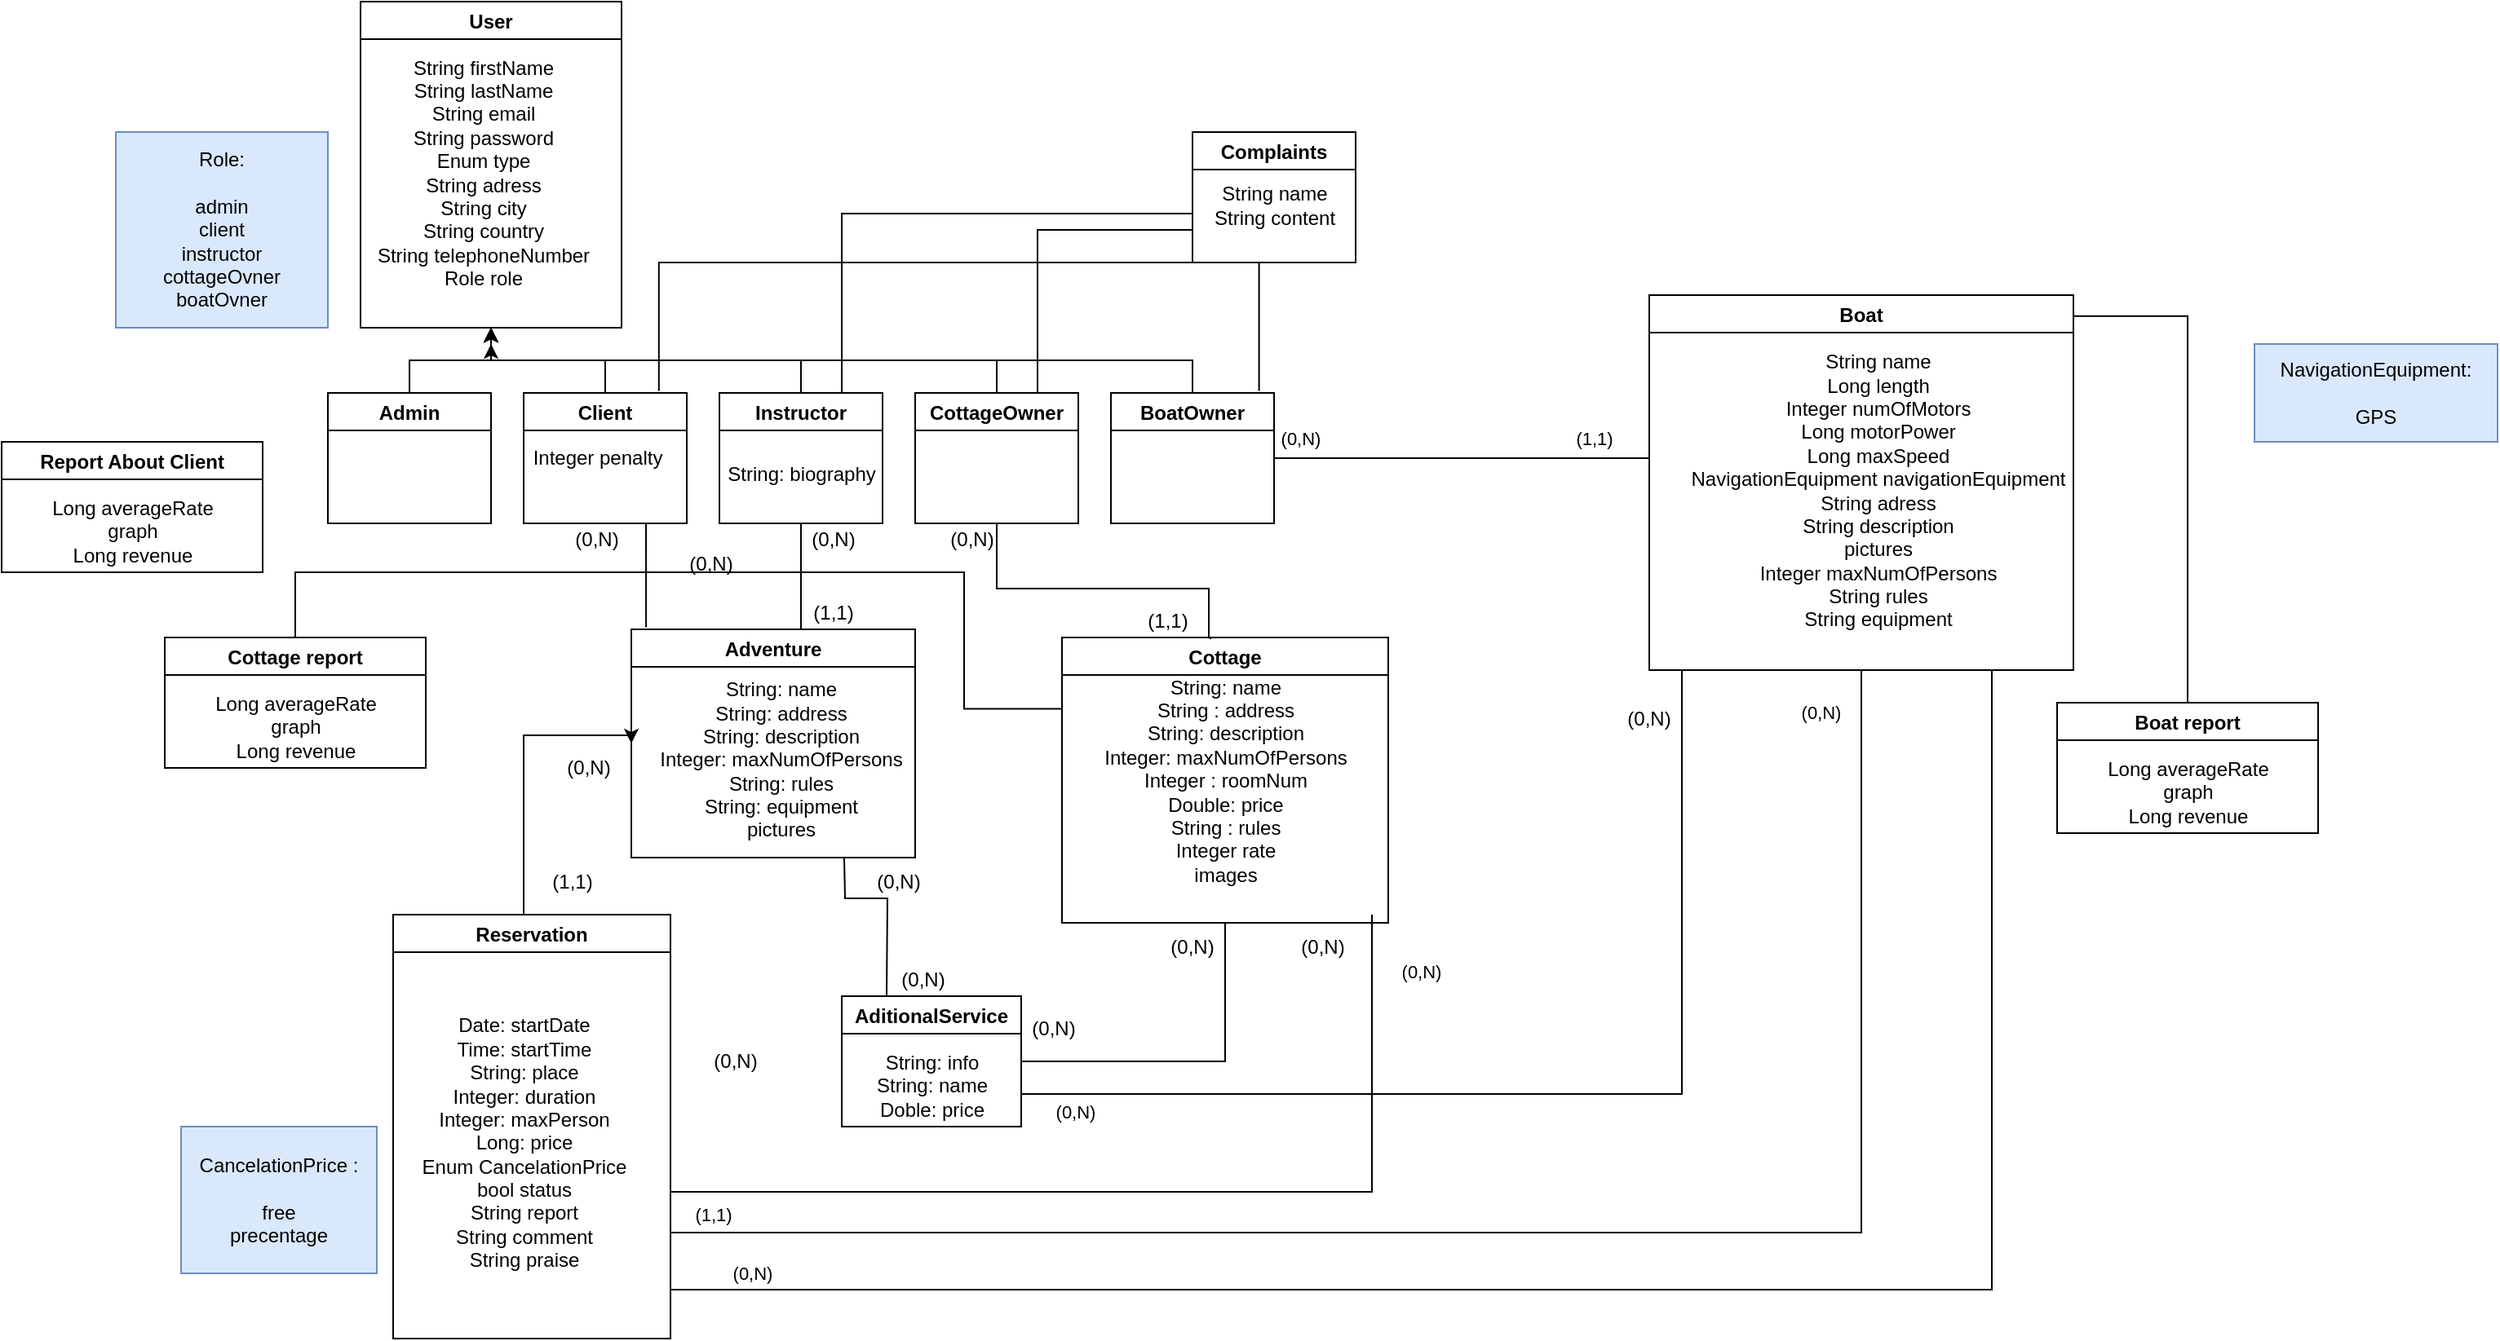 <mxfile version="16.0.0" type="device"><diagram id="C5RBs43oDa-KdzZeNtuy" name="Page-1"><mxGraphModel dx="2462" dy="2071" grid="1" gridSize="10" guides="1" tooltips="1" connect="1" arrows="1" fold="1" page="1" pageScale="1" pageWidth="827" pageHeight="1169" math="0" shadow="0"><root><mxCell id="WIyWlLk6GJQsqaUBKTNV-0"/><mxCell id="WIyWlLk6GJQsqaUBKTNV-1" parent="WIyWlLk6GJQsqaUBKTNV-0"/><mxCell id="bzEio_zGfQnYIsRDws2s-0" value="User" style="swimlane;" parent="WIyWlLk6GJQsqaUBKTNV-1" vertex="1"><mxGeometry x="80" y="-120" width="160" height="200" as="geometry"/></mxCell><mxCell id="hlGXgC-5VMOMNs__UFda-27" value="String firstName&lt;br&gt;String lastName&lt;br&gt;String email&lt;br&gt;String password&lt;br&gt;Enum type&lt;br&gt;String adress&lt;br&gt;String city&lt;br&gt;String country&lt;br&gt;String telephoneNumber&lt;br&gt;Role role" style="text;html=1;align=center;verticalAlign=middle;resizable=0;points=[];autosize=1;strokeColor=none;fillColor=none;fontColor=#000000;" parent="bzEio_zGfQnYIsRDws2s-0" vertex="1"><mxGeometry y="30" width="150" height="150" as="geometry"/></mxCell><mxCell id="bzEio_zGfQnYIsRDws2s-8" style="edgeStyle=orthogonalEdgeStyle;rounded=0;orthogonalLoop=1;jettySize=auto;html=1;exitX=0.5;exitY=0;exitDx=0;exitDy=0;entryX=0.5;entryY=1;entryDx=0;entryDy=0;" parent="WIyWlLk6GJQsqaUBKTNV-1" source="bzEio_zGfQnYIsRDws2s-2" target="bzEio_zGfQnYIsRDws2s-0" edge="1"><mxGeometry relative="1" as="geometry"/></mxCell><mxCell id="bzEio_zGfQnYIsRDws2s-2" value="Admin" style="swimlane;" parent="WIyWlLk6GJQsqaUBKTNV-1" vertex="1"><mxGeometry x="60" y="120" width="100" height="80" as="geometry"/></mxCell><mxCell id="bzEio_zGfQnYIsRDws2s-9" style="edgeStyle=orthogonalEdgeStyle;rounded=0;orthogonalLoop=1;jettySize=auto;html=1;exitX=0.5;exitY=0;exitDx=0;exitDy=0;entryX=0.5;entryY=1;entryDx=0;entryDy=0;" parent="WIyWlLk6GJQsqaUBKTNV-1" source="bzEio_zGfQnYIsRDws2s-3" target="bzEio_zGfQnYIsRDws2s-0" edge="1"><mxGeometry relative="1" as="geometry"/></mxCell><mxCell id="hlGXgC-5VMOMNs__UFda-43" style="edgeStyle=orthogonalEdgeStyle;rounded=0;orthogonalLoop=1;jettySize=auto;html=1;exitX=0.75;exitY=1;exitDx=0;exitDy=0;entryX=0.052;entryY=-0.009;entryDx=0;entryDy=0;entryPerimeter=0;fontColor=#000000;endArrow=none;endFill=0;" parent="WIyWlLk6GJQsqaUBKTNV-1" source="bzEio_zGfQnYIsRDws2s-3" target="bzEio_zGfQnYIsRDws2s-16" edge="1"><mxGeometry relative="1" as="geometry"/></mxCell><mxCell id="bzEio_zGfQnYIsRDws2s-3" value="Client" style="swimlane;" parent="WIyWlLk6GJQsqaUBKTNV-1" vertex="1"><mxGeometry x="180" y="120" width="100" height="80" as="geometry"/></mxCell><mxCell id="hlGXgC-5VMOMNs__UFda-19" value="Integer penalty" style="text;html=1;align=center;verticalAlign=middle;resizable=0;points=[];autosize=1;strokeColor=none;fillColor=none;fontColor=#000000;" parent="bzEio_zGfQnYIsRDws2s-3" vertex="1"><mxGeometry y="30" width="90" height="20" as="geometry"/></mxCell><mxCell id="bzEio_zGfQnYIsRDws2s-10" style="edgeStyle=orthogonalEdgeStyle;rounded=0;orthogonalLoop=1;jettySize=auto;html=1;exitX=0.5;exitY=0;exitDx=0;exitDy=0;" parent="WIyWlLk6GJQsqaUBKTNV-1" source="bzEio_zGfQnYIsRDws2s-4" edge="1"><mxGeometry relative="1" as="geometry"><mxPoint x="160" y="80" as="targetPoint"/><Array as="points"><mxPoint x="350" y="100"/><mxPoint x="160" y="100"/></Array></mxGeometry></mxCell><mxCell id="bzEio_zGfQnYIsRDws2s-4" value="Instructor" style="swimlane;" parent="WIyWlLk6GJQsqaUBKTNV-1" vertex="1"><mxGeometry x="300" y="120" width="100" height="80" as="geometry"/></mxCell><mxCell id="bzEio_zGfQnYIsRDws2s-11" style="edgeStyle=orthogonalEdgeStyle;rounded=0;orthogonalLoop=1;jettySize=auto;html=1;exitX=0.5;exitY=0;exitDx=0;exitDy=0;" parent="WIyWlLk6GJQsqaUBKTNV-1" source="bzEio_zGfQnYIsRDws2s-5" edge="1"><mxGeometry relative="1" as="geometry"><mxPoint x="160" y="90" as="targetPoint"/><Array as="points"><mxPoint x="470" y="100"/><mxPoint x="160" y="100"/></Array></mxGeometry></mxCell><mxCell id="bzEio_zGfQnYIsRDws2s-5" value="CottageOwner" style="swimlane;" parent="WIyWlLk6GJQsqaUBKTNV-1" vertex="1"><mxGeometry x="420" y="120" width="100" height="80" as="geometry"/></mxCell><mxCell id="hlGXgC-5VMOMNs__UFda-39" style="edgeStyle=orthogonalEdgeStyle;rounded=0;orthogonalLoop=1;jettySize=auto;html=1;fontColor=#000000;" parent="WIyWlLk6GJQsqaUBKTNV-1" source="bzEio_zGfQnYIsRDws2s-6" edge="1"><mxGeometry relative="1" as="geometry"><mxPoint x="160" y="80" as="targetPoint"/><Array as="points"><mxPoint x="590" y="100"/><mxPoint x="160" y="100"/><mxPoint x="160" y="80"/></Array></mxGeometry></mxCell><mxCell id="hlGXgC-5VMOMNs__UFda-42" style="edgeStyle=orthogonalEdgeStyle;rounded=0;orthogonalLoop=1;jettySize=auto;html=1;exitX=1;exitY=0.5;exitDx=0;exitDy=0;fontColor=#000000;endArrow=none;endFill=0;" parent="WIyWlLk6GJQsqaUBKTNV-1" source="bzEio_zGfQnYIsRDws2s-6" edge="1"><mxGeometry relative="1" as="geometry"><mxPoint x="870" y="160" as="targetPoint"/></mxGeometry></mxCell><mxCell id="bzEio_zGfQnYIsRDws2s-6" value="BoatOwner" style="swimlane;" parent="WIyWlLk6GJQsqaUBKTNV-1" vertex="1"><mxGeometry x="540" y="120" width="100" height="80" as="geometry"/></mxCell><mxCell id="hlGXgC-5VMOMNs__UFda-44" style="edgeStyle=orthogonalEdgeStyle;rounded=0;orthogonalLoop=1;jettySize=auto;html=1;entryX=1;entryY=0.5;entryDx=0;entryDy=0;fontColor=#000000;endArrow=none;endFill=0;" parent="WIyWlLk6GJQsqaUBKTNV-1" source="bzEio_zGfQnYIsRDws2s-14" target="hlGXgC-5VMOMNs__UFda-6" edge="1"><mxGeometry relative="1" as="geometry"><Array as="points"><mxPoint x="1080" y="670"/><mxPoint x="270" y="670"/></Array></mxGeometry></mxCell><mxCell id="bzEio_zGfQnYIsRDws2s-14" value="Boat" style="swimlane;" parent="WIyWlLk6GJQsqaUBKTNV-1" vertex="1"><mxGeometry x="870" y="60" width="260" height="230" as="geometry"/></mxCell><mxCell id="hlGXgC-5VMOMNs__UFda-28" value="String name&lt;br&gt;Long length&lt;br&gt;Integer numOfMotors&lt;br&gt;Long motorPower&lt;br&gt;Long maxSpeed&lt;br&gt;NavigationEquipment navigationEquipment&lt;br&gt;String adress&lt;br&gt;String description&lt;br&gt;pictures&lt;br&gt;Integer maxNumOfPersons&lt;br&gt;String rules&lt;br&gt;String equipment" style="text;html=1;align=center;verticalAlign=middle;resizable=0;points=[];autosize=1;strokeColor=none;fillColor=none;fontColor=#000000;" parent="bzEio_zGfQnYIsRDws2s-14" vertex="1"><mxGeometry x="20" y="35" width="240" height="170" as="geometry"/></mxCell><mxCell id="bzEio_zGfQnYIsRDws2s-16" value="Adventure" style="swimlane;" parent="WIyWlLk6GJQsqaUBKTNV-1" vertex="1"><mxGeometry x="246" y="265" width="174" height="140" as="geometry"/></mxCell><mxCell id="bzEio_zGfQnYIsRDws2s-22" value="String: name&lt;br&gt;String: address&lt;br&gt;String: description&lt;br&gt;Integer: maxNumOfPersons&lt;br&gt;String: rules&lt;br&gt;String: equipment&lt;br&gt;pictures" style="text;html=1;strokeColor=none;fillColor=none;align=center;verticalAlign=middle;whiteSpace=wrap;rounded=0;" parent="bzEio_zGfQnYIsRDws2s-16" vertex="1"><mxGeometry x="15" y="50" width="154" height="60" as="geometry"/></mxCell><mxCell id="bzEio_zGfQnYIsRDws2s-18" value="" style="endArrow=none;html=1;rounded=0;exitX=0;exitY=1;exitDx=0;exitDy=0;entryX=0.5;entryY=1;entryDx=0;entryDy=0;" parent="WIyWlLk6GJQsqaUBKTNV-1" source="bzEio_zGfQnYIsRDws2s-21" target="bzEio_zGfQnYIsRDws2s-4" edge="1"><mxGeometry width="50" height="50" relative="1" as="geometry"><mxPoint x="390" y="300" as="sourcePoint"/><mxPoint x="360" y="200" as="targetPoint"/></mxGeometry></mxCell><mxCell id="bzEio_zGfQnYIsRDws2s-20" value="(0,N)" style="text;html=1;strokeColor=none;fillColor=none;align=center;verticalAlign=middle;whiteSpace=wrap;rounded=0;" parent="WIyWlLk6GJQsqaUBKTNV-1" vertex="1"><mxGeometry x="350" y="200" width="40" height="20" as="geometry"/></mxCell><mxCell id="bzEio_zGfQnYIsRDws2s-21" value="(1,1)" style="text;html=1;strokeColor=none;fillColor=none;align=center;verticalAlign=middle;whiteSpace=wrap;rounded=0;" parent="WIyWlLk6GJQsqaUBKTNV-1" vertex="1"><mxGeometry x="350" y="245" width="40" height="20" as="geometry"/></mxCell><mxCell id="bzEio_zGfQnYIsRDws2s-23" value="String: biography" style="text;html=1;align=center;verticalAlign=middle;resizable=0;points=[];autosize=1;strokeColor=none;fillColor=none;" parent="WIyWlLk6GJQsqaUBKTNV-1" vertex="1"><mxGeometry x="295" y="160" width="110" height="20" as="geometry"/></mxCell><mxCell id="bzEio_zGfQnYIsRDws2s-26" value="(0,N)" style="text;html=1;strokeColor=none;fillColor=none;align=center;verticalAlign=middle;whiteSpace=wrap;rounded=0;" parent="WIyWlLk6GJQsqaUBKTNV-1" vertex="1"><mxGeometry x="200" y="340" width="40" height="20" as="geometry"/></mxCell><mxCell id="bzEio_zGfQnYIsRDws2s-27" value="AditionalService" style="swimlane;" parent="WIyWlLk6GJQsqaUBKTNV-1" vertex="1"><mxGeometry x="375" y="490" width="110" height="80" as="geometry"/></mxCell><mxCell id="bzEio_zGfQnYIsRDws2s-31" value="String: info&lt;br&gt;String: name&lt;br&gt;Doble: price" style="text;html=1;align=center;verticalAlign=middle;resizable=0;points=[];autosize=1;strokeColor=none;fillColor=none;" parent="bzEio_zGfQnYIsRDws2s-27" vertex="1"><mxGeometry x="15" y="30" width="80" height="50" as="geometry"/></mxCell><mxCell id="bzEio_zGfQnYIsRDws2s-28" value="" style="endArrow=none;html=1;rounded=0;exitX=0.25;exitY=0;exitDx=0;exitDy=0;entryX=0.75;entryY=1;entryDx=0;entryDy=0;" parent="WIyWlLk6GJQsqaUBKTNV-1" source="bzEio_zGfQnYIsRDws2s-27" target="bzEio_zGfQnYIsRDws2s-16" edge="1"><mxGeometry width="50" height="50" relative="1" as="geometry"><mxPoint x="390" y="420" as="sourcePoint"/><mxPoint x="410" y="410" as="targetPoint"/><Array as="points"><mxPoint x="403" y="430"/><mxPoint x="377" y="430"/></Array></mxGeometry></mxCell><mxCell id="bzEio_zGfQnYIsRDws2s-29" value="(0,N)" style="text;html=1;strokeColor=none;fillColor=none;align=center;verticalAlign=middle;whiteSpace=wrap;rounded=0;" parent="WIyWlLk6GJQsqaUBKTNV-1" vertex="1"><mxGeometry x="405" y="470" width="40" height="20" as="geometry"/></mxCell><mxCell id="bzEio_zGfQnYIsRDws2s-30" value="(0,N)" style="text;html=1;strokeColor=none;fillColor=none;align=center;verticalAlign=middle;whiteSpace=wrap;rounded=0;" parent="WIyWlLk6GJQsqaUBKTNV-1" vertex="1"><mxGeometry x="390" y="410" width="40" height="20" as="geometry"/></mxCell><mxCell id="bzEio_zGfQnYIsRDws2s-37" value="(0,N)" style="text;html=1;strokeColor=none;fillColor=none;align=center;verticalAlign=middle;whiteSpace=wrap;rounded=0;" parent="WIyWlLk6GJQsqaUBKTNV-1" vertex="1"><mxGeometry x="210" y="200" width="30" height="20" as="geometry"/></mxCell><mxCell id="bzEio_zGfQnYIsRDws2s-38" value="(0,N)" style="text;html=1;strokeColor=none;fillColor=none;align=center;verticalAlign=middle;whiteSpace=wrap;rounded=0;" parent="WIyWlLk6GJQsqaUBKTNV-1" vertex="1"><mxGeometry x="280" y="215" width="30" height="20" as="geometry"/></mxCell><mxCell id="bzEio_zGfQnYIsRDws2s-13" value="Cottage" style="swimlane;" parent="WIyWlLk6GJQsqaUBKTNV-1" vertex="1"><mxGeometry x="510" y="270" width="200" height="175" as="geometry"><mxRectangle x="-70" y="45" width="80" height="23" as="alternateBounds"/></mxGeometry></mxCell><mxCell id="bzEio_zGfQnYIsRDws2s-48" value="&lt;span&gt;String: name&lt;br&gt;String : address&lt;br&gt;String: description&lt;br&gt;Integer: maxNumOfPersons&lt;br&gt;Integer : roomNum&lt;br&gt;Double: price&lt;br&gt;String : rules&lt;br&gt;Integer rate&lt;br&gt;images&lt;br&gt;&lt;br&gt;&lt;/span&gt;" style="text;html=1;align=center;verticalAlign=middle;resizable=0;points=[];autosize=1;strokeColor=none;fillColor=none;" parent="bzEio_zGfQnYIsRDws2s-13" vertex="1"><mxGeometry x="20" y="20" width="160" height="150" as="geometry"/></mxCell><mxCell id="bzEio_zGfQnYIsRDws2s-45" value="" style="endArrow=none;html=1;rounded=0;entryX=0.5;entryY=1;entryDx=0;entryDy=0;exitX=0.458;exitY=0.004;exitDx=0;exitDy=0;exitPerimeter=0;" parent="WIyWlLk6GJQsqaUBKTNV-1" source="bzEio_zGfQnYIsRDws2s-13" target="bzEio_zGfQnYIsRDws2s-5" edge="1"><mxGeometry width="50" height="50" relative="1" as="geometry"><mxPoint x="390" y="300" as="sourcePoint"/><mxPoint x="440" y="250" as="targetPoint"/><Array as="points"><mxPoint x="600" y="270"/><mxPoint x="600" y="240"/><mxPoint x="470" y="240"/></Array></mxGeometry></mxCell><mxCell id="bzEio_zGfQnYIsRDws2s-46" value="(0,N)" style="text;html=1;strokeColor=none;fillColor=none;align=center;verticalAlign=middle;whiteSpace=wrap;rounded=0;" parent="WIyWlLk6GJQsqaUBKTNV-1" vertex="1"><mxGeometry x="440" y="205" width="30" height="10" as="geometry"/></mxCell><mxCell id="bzEio_zGfQnYIsRDws2s-47" value="(1,1)" style="text;html=1;strokeColor=none;fillColor=none;align=center;verticalAlign=middle;whiteSpace=wrap;rounded=0;" parent="WIyWlLk6GJQsqaUBKTNV-1" vertex="1"><mxGeometry x="560" y="255" width="30" height="10" as="geometry"/></mxCell><mxCell id="bzEio_zGfQnYIsRDws2s-49" value="" style="endArrow=none;html=1;rounded=0;exitX=1;exitY=0.5;exitDx=0;exitDy=0;entryX=0.5;entryY=1;entryDx=0;entryDy=0;" parent="WIyWlLk6GJQsqaUBKTNV-1" source="bzEio_zGfQnYIsRDws2s-27" target="bzEio_zGfQnYIsRDws2s-13" edge="1"><mxGeometry width="50" height="50" relative="1" as="geometry"><mxPoint x="390" y="400" as="sourcePoint"/><mxPoint x="610" y="490" as="targetPoint"/><Array as="points"><mxPoint x="520" y="530"/><mxPoint x="610" y="530"/></Array></mxGeometry></mxCell><mxCell id="bzEio_zGfQnYIsRDws2s-50" value="(0,N)" style="text;html=1;strokeColor=none;fillColor=none;align=center;verticalAlign=middle;whiteSpace=wrap;rounded=0;" parent="WIyWlLk6GJQsqaUBKTNV-1" vertex="1"><mxGeometry x="570" y="450" width="40" height="20" as="geometry"/></mxCell><mxCell id="bzEio_zGfQnYIsRDws2s-53" value="(0,N)" style="text;html=1;strokeColor=none;fillColor=none;align=center;verticalAlign=middle;whiteSpace=wrap;rounded=0;" parent="WIyWlLk6GJQsqaUBKTNV-1" vertex="1"><mxGeometry x="290" y="520" width="40" height="20" as="geometry"/></mxCell><mxCell id="bzEio_zGfQnYIsRDws2s-54" value="(0,N)" style="text;html=1;strokeColor=none;fillColor=none;align=center;verticalAlign=middle;whiteSpace=wrap;rounded=0;" parent="WIyWlLk6GJQsqaUBKTNV-1" vertex="1"><mxGeometry x="650" y="450" width="40" height="20" as="geometry"/></mxCell><mxCell id="hlGXgC-5VMOMNs__UFda-8" style="edgeStyle=orthogonalEdgeStyle;rounded=0;orthogonalLoop=1;jettySize=auto;html=1;fontColor=#FF1C86;endArrow=none;endFill=0;" parent="WIyWlLk6GJQsqaUBKTNV-1" source="hlGXgC-5VMOMNs__UFda-6" edge="1"><mxGeometry relative="1" as="geometry"><mxPoint x="700" y="440" as="targetPoint"/><Array as="points"><mxPoint x="700" y="610"/></Array></mxGeometry></mxCell><mxCell id="hlGXgC-5VMOMNs__UFda-10" value="(0,N)" style="edgeLabel;html=1;align=center;verticalAlign=middle;resizable=0;points=[];fontColor=#000000;" parent="hlGXgC-5VMOMNs__UFda-8" vertex="1" connectable="0"><mxGeometry x="0.928" y="1" relative="1" as="geometry"><mxPoint x="31" y="13" as="offset"/></mxGeometry></mxCell><mxCell id="hlGXgC-5VMOMNs__UFda-12" style="edgeStyle=orthogonalEdgeStyle;rounded=0;orthogonalLoop=1;jettySize=auto;html=1;entryX=0;entryY=0.5;entryDx=0;entryDy=0;fontColor=#000000;" parent="WIyWlLk6GJQsqaUBKTNV-1" source="hlGXgC-5VMOMNs__UFda-6" target="bzEio_zGfQnYIsRDws2s-16" edge="1"><mxGeometry relative="1" as="geometry"><Array as="points"><mxPoint x="180" y="330"/><mxPoint x="246" y="330"/></Array></mxGeometry></mxCell><mxCell id="hlGXgC-5VMOMNs__UFda-6" value="Reservation" style="swimlane;" parent="WIyWlLk6GJQsqaUBKTNV-1" vertex="1"><mxGeometry x="100" y="440" width="170" height="260" as="geometry"/></mxCell><mxCell id="hlGXgC-5VMOMNs__UFda-7" value="Date: startDate&lt;br&gt;Time: startTime&lt;br&gt;String: place&lt;br&gt;Integer: duration&lt;br&gt;Integer: maxPerson&lt;br&gt;Long: price&lt;br&gt;Enum CancelationPrice&lt;br&gt;bool status&lt;br&gt;String report&lt;br&gt;String comment&lt;br&gt;String praise" style="text;html=1;align=center;verticalAlign=middle;resizable=0;points=[];autosize=1;strokeColor=none;fillColor=none;" parent="hlGXgC-5VMOMNs__UFda-6" vertex="1"><mxGeometry x="10" y="60" width="140" height="160" as="geometry"/></mxCell><mxCell id="hlGXgC-5VMOMNs__UFda-11" value="(0,N)" style="edgeLabel;html=1;align=center;verticalAlign=middle;resizable=0;points=[];fontColor=#000000;" parent="WIyWlLk6GJQsqaUBKTNV-1" vertex="1" connectable="0"><mxGeometry x="320" y="660" as="geometry"/></mxCell><mxCell id="hlGXgC-5VMOMNs__UFda-14" value="CancelationPrice :&lt;br&gt;&amp;nbsp;&lt;br&gt;free&lt;br&gt;precentage" style="rounded=0;whiteSpace=wrap;html=1;fillColor=#dae8fc;strokeColor=#6c8ebf;" parent="WIyWlLk6GJQsqaUBKTNV-1" vertex="1"><mxGeometry x="-30" y="570" width="120" height="90" as="geometry"/></mxCell><mxCell id="hlGXgC-5VMOMNs__UFda-69" style="edgeStyle=orthogonalEdgeStyle;rounded=0;orthogonalLoop=1;jettySize=auto;html=1;entryX=0;entryY=0.25;entryDx=0;entryDy=0;fontColor=#000000;endArrow=none;endFill=0;" parent="WIyWlLk6GJQsqaUBKTNV-1" source="hlGXgC-5VMOMNs__UFda-15" target="bzEio_zGfQnYIsRDws2s-13" edge="1"><mxGeometry relative="1" as="geometry"><Array as="points"><mxPoint x="40" y="230"/><mxPoint x="450" y="230"/><mxPoint x="450" y="314"/></Array></mxGeometry></mxCell><mxCell id="hlGXgC-5VMOMNs__UFda-15" value="Cottage report" style="swimlane;" parent="WIyWlLk6GJQsqaUBKTNV-1" vertex="1"><mxGeometry x="-40" y="270" width="160" height="80" as="geometry"/></mxCell><mxCell id="hlGXgC-5VMOMNs__UFda-16" value="Long averageRate&lt;br&gt;graph&lt;br&gt;Long revenue" style="text;html=1;align=center;verticalAlign=middle;resizable=0;points=[];autosize=1;strokeColor=none;fillColor=none;fontColor=#000000;" parent="hlGXgC-5VMOMNs__UFda-15" vertex="1"><mxGeometry x="25" y="30" width="110" height="50" as="geometry"/></mxCell><mxCell id="hlGXgC-5VMOMNs__UFda-17" value="Report About Client" style="swimlane;" parent="WIyWlLk6GJQsqaUBKTNV-1" vertex="1"><mxGeometry x="-140" y="150" width="160" height="80" as="geometry"/></mxCell><mxCell id="hlGXgC-5VMOMNs__UFda-18" value="Long averageRate&lt;br&gt;graph&lt;br&gt;Long revenue" style="text;html=1;align=center;verticalAlign=middle;resizable=0;points=[];autosize=1;strokeColor=none;fillColor=none;fontColor=#000000;" parent="hlGXgC-5VMOMNs__UFda-17" vertex="1"><mxGeometry x="25" y="30" width="110" height="50" as="geometry"/></mxCell><mxCell id="hlGXgC-5VMOMNs__UFda-33" style="edgeStyle=orthogonalEdgeStyle;rounded=0;orthogonalLoop=1;jettySize=auto;html=1;exitX=0.5;exitY=1;exitDx=0;exitDy=0;entryX=0.908;entryY=-0.015;entryDx=0;entryDy=0;entryPerimeter=0;fontColor=#000000;endArrow=none;endFill=0;" parent="WIyWlLk6GJQsqaUBKTNV-1" source="hlGXgC-5VMOMNs__UFda-21" target="bzEio_zGfQnYIsRDws2s-6" edge="1"><mxGeometry relative="1" as="geometry"><Array as="points"><mxPoint x="631" y="40"/></Array></mxGeometry></mxCell><mxCell id="hlGXgC-5VMOMNs__UFda-34" style="edgeStyle=orthogonalEdgeStyle;rounded=0;orthogonalLoop=1;jettySize=auto;html=1;entryX=0.75;entryY=0;entryDx=0;entryDy=0;fontColor=#000000;endArrow=none;endFill=0;" parent="WIyWlLk6GJQsqaUBKTNV-1" source="hlGXgC-5VMOMNs__UFda-21" target="bzEio_zGfQnYIsRDws2s-5" edge="1"><mxGeometry relative="1" as="geometry"><Array as="points"><mxPoint x="495" y="20"/></Array></mxGeometry></mxCell><mxCell id="hlGXgC-5VMOMNs__UFda-35" style="edgeStyle=orthogonalEdgeStyle;rounded=0;orthogonalLoop=1;jettySize=auto;html=1;exitX=0;exitY=0.25;exitDx=0;exitDy=0;entryX=0.75;entryY=0;entryDx=0;entryDy=0;fontColor=#000000;endArrow=none;endFill=0;" parent="WIyWlLk6GJQsqaUBKTNV-1" source="hlGXgC-5VMOMNs__UFda-21" target="bzEio_zGfQnYIsRDws2s-4" edge="1"><mxGeometry relative="1" as="geometry"><Array as="points"><mxPoint x="590" y="10"/><mxPoint x="375" y="10"/></Array></mxGeometry></mxCell><mxCell id="hlGXgC-5VMOMNs__UFda-36" style="edgeStyle=orthogonalEdgeStyle;rounded=0;orthogonalLoop=1;jettySize=auto;html=1;entryX=0.829;entryY=-0.015;entryDx=0;entryDy=0;entryPerimeter=0;fontColor=#000000;endArrow=none;endFill=0;" parent="WIyWlLk6GJQsqaUBKTNV-1" source="hlGXgC-5VMOMNs__UFda-21" target="bzEio_zGfQnYIsRDws2s-3" edge="1"><mxGeometry relative="1" as="geometry"><Array as="points"><mxPoint x="263" y="40"/></Array></mxGeometry></mxCell><mxCell id="hlGXgC-5VMOMNs__UFda-21" value="Complaints" style="swimlane;" parent="WIyWlLk6GJQsqaUBKTNV-1" vertex="1"><mxGeometry x="590" y="-40" width="100" height="80" as="geometry"/></mxCell><mxCell id="hlGXgC-5VMOMNs__UFda-22" value="String name&lt;br&gt;String content" style="text;html=1;align=center;verticalAlign=middle;resizable=0;points=[];autosize=1;strokeColor=none;fillColor=none;fontColor=#000000;" parent="hlGXgC-5VMOMNs__UFda-21" vertex="1"><mxGeometry x="5" y="30" width="90" height="30" as="geometry"/></mxCell><mxCell id="hlGXgC-5VMOMNs__UFda-53" value="" style="edgeStyle=orthogonalEdgeStyle;rounded=0;orthogonalLoop=1;jettySize=auto;html=1;fontColor=#000000;endArrow=none;endFill=0;entryX=1;entryY=0.75;entryDx=0;entryDy=0;" parent="WIyWlLk6GJQsqaUBKTNV-1" source="bzEio_zGfQnYIsRDws2s-14" target="bzEio_zGfQnYIsRDws2s-27" edge="1"><mxGeometry relative="1" as="geometry"><mxPoint x="890" y="290" as="sourcePoint"/><mxPoint x="490" y="560" as="targetPoint"/><Array as="points"><mxPoint x="890" y="550"/></Array></mxGeometry></mxCell><mxCell id="hlGXgC-5VMOMNs__UFda-55" value="" style="edgeStyle=orthogonalEdgeStyle;rounded=0;orthogonalLoop=1;jettySize=auto;html=1;exitX=1;exitY=0.75;exitDx=0;exitDy=0;entryX=0.5;entryY=1;entryDx=0;entryDy=0;fontColor=#000000;endArrow=none;endFill=0;" parent="WIyWlLk6GJQsqaUBKTNV-1" source="hlGXgC-5VMOMNs__UFda-6" target="bzEio_zGfQnYIsRDws2s-14" edge="1"><mxGeometry relative="1" as="geometry"><mxPoint x="270" y="635" as="sourcePoint"/><mxPoint x="995" y="365" as="targetPoint"/></mxGeometry></mxCell><mxCell id="hlGXgC-5VMOMNs__UFda-57" value="(0,N)" style="edgeLabel;html=1;align=center;verticalAlign=middle;resizable=0;points=[];fontColor=#000000;" parent="hlGXgC-5VMOMNs__UFda-55" vertex="1" connectable="0"><mxGeometry x="0.924" relative="1" as="geometry"><mxPoint x="-25" y="-15" as="offset"/></mxGeometry></mxCell><mxCell id="hlGXgC-5VMOMNs__UFda-58" value="(0,N)" style="edgeLabel;html=1;align=center;verticalAlign=middle;resizable=0;points=[];fontColor=#000000;" parent="WIyWlLk6GJQsqaUBKTNV-1" vertex="1" connectable="0"><mxGeometry x="940" y="360" as="geometry"><mxPoint x="-422" y="201" as="offset"/></mxGeometry></mxCell><mxCell id="hlGXgC-5VMOMNs__UFda-60" value="(0,N)" style="text;html=1;strokeColor=none;fillColor=none;align=center;verticalAlign=middle;whiteSpace=wrap;rounded=0;" parent="WIyWlLk6GJQsqaUBKTNV-1" vertex="1"><mxGeometry x="485" y="500" width="40" height="20" as="geometry"/></mxCell><mxCell id="hlGXgC-5VMOMNs__UFda-61" value="(0,N)" style="edgeLabel;html=1;align=center;verticalAlign=middle;resizable=0;points=[];fontColor=#000000;" parent="WIyWlLk6GJQsqaUBKTNV-1" vertex="1" connectable="0"><mxGeometry x="670" y="150" as="geometry"><mxPoint x="-14" y="-2" as="offset"/></mxGeometry></mxCell><mxCell id="hlGXgC-5VMOMNs__UFda-62" value="(1,1)" style="edgeLabel;html=1;align=center;verticalAlign=middle;resizable=0;points=[];fontColor=#000000;" parent="WIyWlLk6GJQsqaUBKTNV-1" vertex="1" connectable="0"><mxGeometry x="850" y="150" as="geometry"><mxPoint x="-14" y="-2" as="offset"/></mxGeometry></mxCell><mxCell id="hlGXgC-5VMOMNs__UFda-63" value="(0,N)" style="text;html=1;strokeColor=none;fillColor=none;align=center;verticalAlign=middle;whiteSpace=wrap;rounded=0;" parent="WIyWlLk6GJQsqaUBKTNV-1" vertex="1"><mxGeometry x="850" y="310" width="40" height="20" as="geometry"/></mxCell><mxCell id="hlGXgC-5VMOMNs__UFda-64" value="(1,1)" style="edgeLabel;html=1;align=center;verticalAlign=middle;resizable=0;points=[];fontColor=#000000;" parent="WIyWlLk6GJQsqaUBKTNV-1" vertex="1" connectable="0"><mxGeometry x="980" y="320" as="geometry"><mxPoint x="-684" y="304" as="offset"/></mxGeometry></mxCell><mxCell id="hlGXgC-5VMOMNs__UFda-67" style="edgeStyle=orthogonalEdgeStyle;rounded=0;orthogonalLoop=1;jettySize=auto;html=1;entryX=0.999;entryY=0.056;entryDx=0;entryDy=0;entryPerimeter=0;fontColor=#000000;endArrow=none;endFill=0;" parent="WIyWlLk6GJQsqaUBKTNV-1" source="hlGXgC-5VMOMNs__UFda-65" target="bzEio_zGfQnYIsRDws2s-14" edge="1"><mxGeometry relative="1" as="geometry"/></mxCell><mxCell id="hlGXgC-5VMOMNs__UFda-65" value="Boat report" style="swimlane;startSize=23;" parent="WIyWlLk6GJQsqaUBKTNV-1" vertex="1"><mxGeometry x="1120" y="310" width="160" height="80" as="geometry"/></mxCell><mxCell id="hlGXgC-5VMOMNs__UFda-66" value="Long averageRate&lt;br&gt;graph&lt;br&gt;Long revenue" style="text;html=1;align=center;verticalAlign=middle;resizable=0;points=[];autosize=1;strokeColor=none;fillColor=none;fontColor=#000000;" parent="hlGXgC-5VMOMNs__UFda-65" vertex="1"><mxGeometry x="25" y="30" width="110" height="50" as="geometry"/></mxCell><mxCell id="hlGXgC-5VMOMNs__UFda-68" value="(1,1)" style="text;html=1;strokeColor=none;fillColor=none;align=center;verticalAlign=middle;whiteSpace=wrap;rounded=0;" parent="WIyWlLk6GJQsqaUBKTNV-1" vertex="1"><mxGeometry x="190" y="410" width="40" height="20" as="geometry"/></mxCell><mxCell id="15eVCzHjjrXq2uKT3HFx-0" value="Role:&lt;br&gt;&lt;br&gt;admin&lt;br&gt;client&lt;br&gt;instructor&lt;br&gt;cottageOvner&lt;br&gt;boatOvner" style="rounded=0;whiteSpace=wrap;html=1;fillColor=#dae8fc;strokeColor=#6c8ebf;" vertex="1" parent="WIyWlLk6GJQsqaUBKTNV-1"><mxGeometry x="-70" y="-40" width="130" height="120" as="geometry"/></mxCell><mxCell id="15eVCzHjjrXq2uKT3HFx-1" value="NavigationEquipment:&lt;br&gt;&amp;nbsp;&lt;br&gt;GPS" style="rounded=0;whiteSpace=wrap;html=1;fillColor=#dae8fc;strokeColor=#6c8ebf;" vertex="1" parent="WIyWlLk6GJQsqaUBKTNV-1"><mxGeometry x="1241" y="90" width="149" height="60" as="geometry"/></mxCell></root></mxGraphModel></diagram></mxfile>